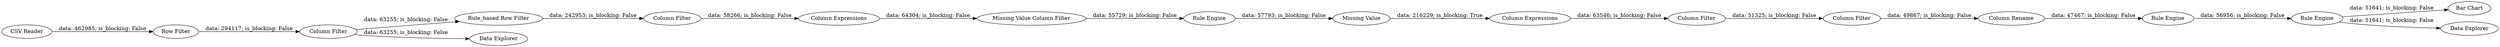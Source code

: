 digraph {
	"208571995372094233_26" [label="Rule_based Row Filter"]
	"208571995372094233_17" [label="Column Expressions"]
	"208571995372094233_3" [label="Column Filter"]
	"208571995372094233_22" [label="Data Explorer"]
	"208571995372094233_19" [label="Column Filter"]
	"208571995372094233_16" [label="Missing Value"]
	"208571995372094233_23" [label="Rule Engine"]
	"208571995372094233_24" [label="Bar Chart"]
	"208571995372094233_20" [label="Column Rename"]
	"208571995372094233_4" [label="Data Explorer"]
	"208571995372094233_27" [label="Column Filter"]
	"208571995372094233_18" [label="Column Filter"]
	"208571995372094233_12" [label="Missing Value Column Filter"]
	"208571995372094233_1" [label="CSV Reader"]
	"208571995372094233_2" [label="Row Filter"]
	"208571995372094233_6" [label="Column Expressions"]
	"208571995372094233_21" [label="Rule Engine"]
	"208571995372094233_15" [label="Rule Engine"]
	"208571995372094233_15" -> "208571995372094233_16" [label="data: 57793; is_blocking: False"]
	"208571995372094233_12" -> "208571995372094233_15" [label="data: 55729; is_blocking: False"]
	"208571995372094233_3" -> "208571995372094233_22" [label="data: 63255; is_blocking: False"]
	"208571995372094233_20" -> "208571995372094233_21" [label="data: 47467; is_blocking: False"]
	"208571995372094233_1" -> "208571995372094233_2" [label="data: 462985; is_blocking: False"]
	"208571995372094233_2" -> "208571995372094233_3" [label="data: 294117; is_blocking: False"]
	"208571995372094233_16" -> "208571995372094233_17" [label="data: 216229; is_blocking: True"]
	"208571995372094233_23" -> "208571995372094233_24" [label="data: 51641; is_blocking: False"]
	"208571995372094233_3" -> "208571995372094233_26" [label="data: 63255; is_blocking: False"]
	"208571995372094233_17" -> "208571995372094233_18" [label="data: 63546; is_blocking: False"]
	"208571995372094233_19" -> "208571995372094233_20" [label="data: 49867; is_blocking: False"]
	"208571995372094233_26" -> "208571995372094233_27" [label="data: 242953; is_blocking: False"]
	"208571995372094233_6" -> "208571995372094233_12" [label="data: 64304; is_blocking: False"]
	"208571995372094233_23" -> "208571995372094233_4" [label="data: 51641; is_blocking: False"]
	"208571995372094233_27" -> "208571995372094233_6" [label="data: 58266; is_blocking: False"]
	"208571995372094233_21" -> "208571995372094233_23" [label="data: 56956; is_blocking: False"]
	"208571995372094233_18" -> "208571995372094233_19" [label="data: 51325; is_blocking: False"]
	rankdir=LR
}
